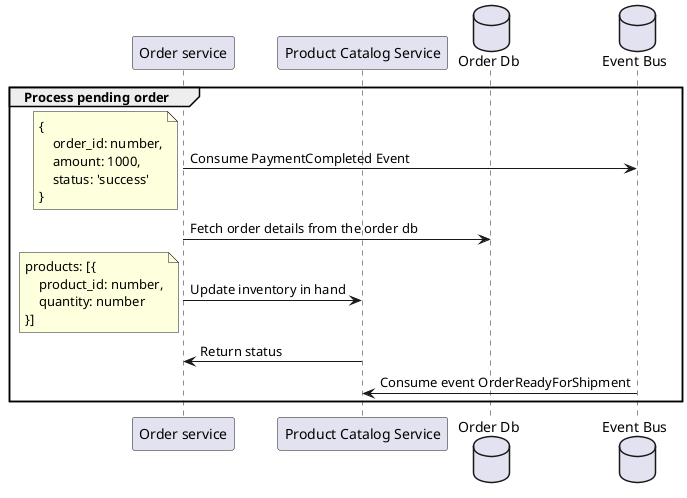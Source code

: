 @startuml
'https://plantuml.com/sequence-diagram

participant "Order service" as order
participant "Product Catalog Service" as product
database "Order Db" as orderDb
database "Event Bus" as kafka

group Process pending order

    order -> kafka : Consume PaymentCompleted Event
    note left
        {
            order_id: number,
            amount: 1000,
            status: 'success'
        }
    end note
    order -> orderDb : Fetch order details from the order db

    order -> product : Update inventory in hand
    note left
        products: [{
            product_id: number,
            quantity: number
        }]
    end note

    product -> order : Return status

    kafka -> product : Consume event OrderReadyForShipment
end

@enduml